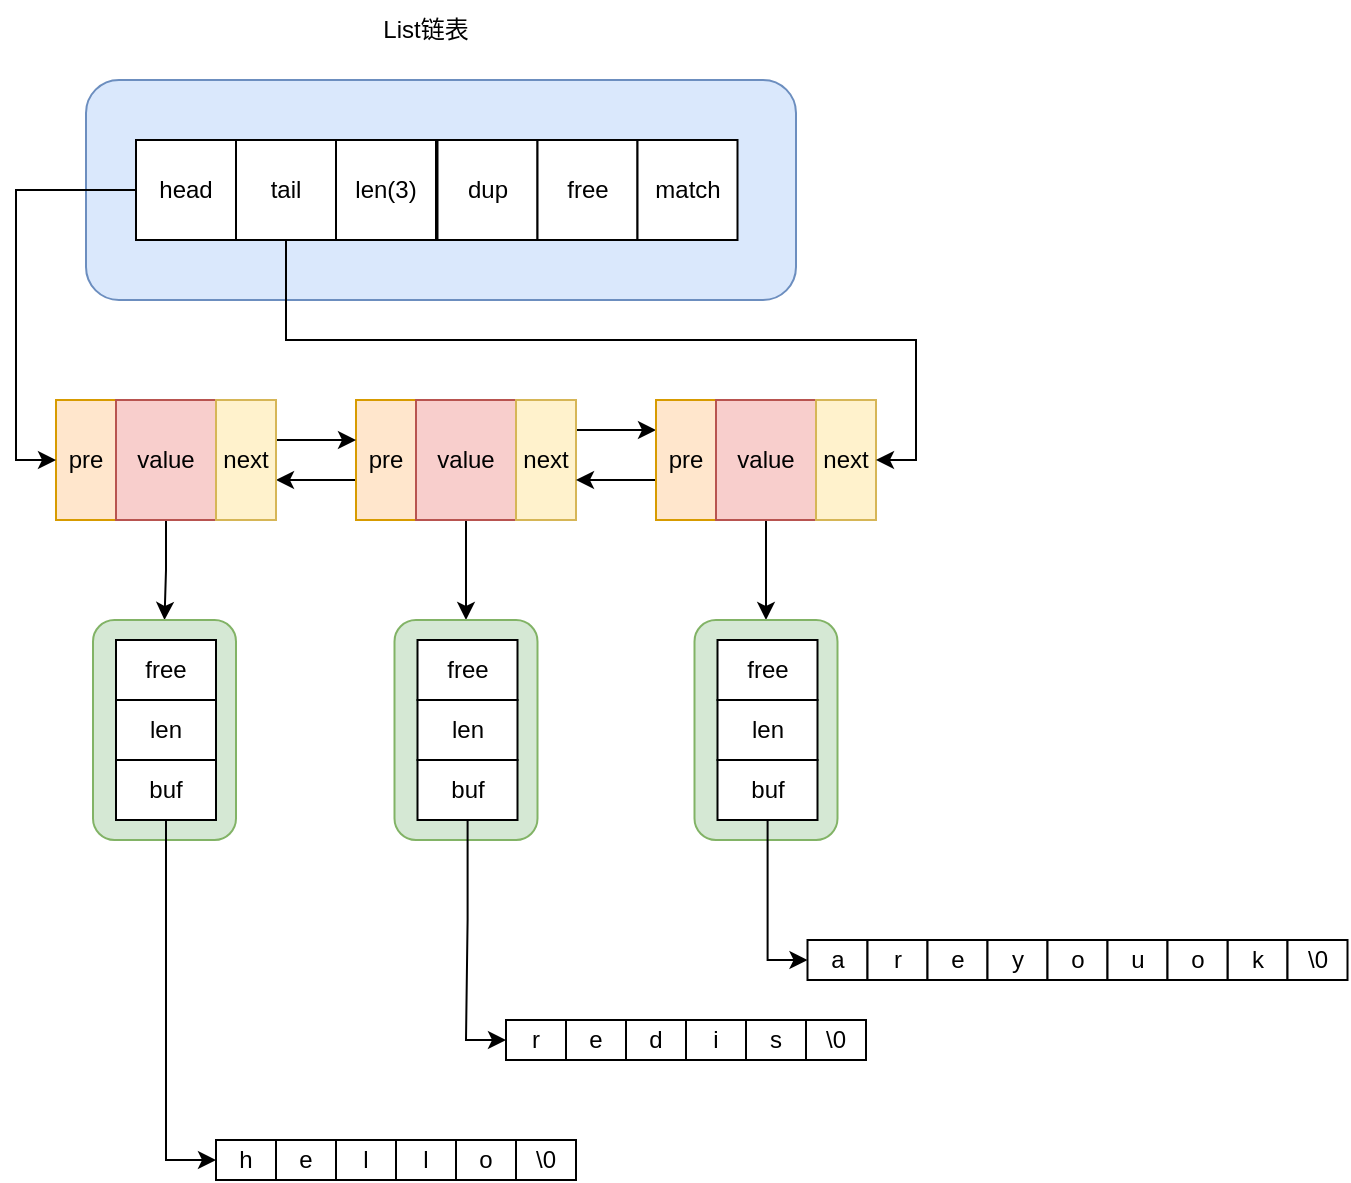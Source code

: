 <mxfile version="26.0.15">
  <diagram name="第 1 页" id="tEajQngZ7PuHsxjOIy0T">
    <mxGraphModel dx="1026" dy="650" grid="1" gridSize="10" guides="1" tooltips="1" connect="1" arrows="1" fold="1" page="1" pageScale="1" pageWidth="827" pageHeight="1169" math="0" shadow="0">
      <root>
        <mxCell id="0" />
        <mxCell id="1" parent="0" />
        <mxCell id="2VIQsZzZV8RpLs_PZSOd-15" value="" style="edgeStyle=orthogonalEdgeStyle;rounded=0;orthogonalLoop=1;jettySize=auto;html=1;" edge="1" parent="1" source="2VIQsZzZV8RpLs_PZSOd-2" target="2VIQsZzZV8RpLs_PZSOd-10">
          <mxGeometry relative="1" as="geometry">
            <Array as="points">
              <mxPoint x="290" y="370" />
              <mxPoint x="290" y="370" />
            </Array>
          </mxGeometry>
        </mxCell>
        <mxCell id="2VIQsZzZV8RpLs_PZSOd-2" value="pre" style="rounded=0;whiteSpace=wrap;html=1;fillColor=#ffe6cc;strokeColor=#d79b00;" vertex="1" parent="1">
          <mxGeometry x="310" y="330" width="30" height="60" as="geometry" />
        </mxCell>
        <mxCell id="2VIQsZzZV8RpLs_PZSOd-51" style="edgeStyle=orthogonalEdgeStyle;rounded=0;orthogonalLoop=1;jettySize=auto;html=1;entryX=0.5;entryY=0;entryDx=0;entryDy=0;" edge="1" parent="1" source="2VIQsZzZV8RpLs_PZSOd-3" target="2VIQsZzZV8RpLs_PZSOd-40">
          <mxGeometry relative="1" as="geometry" />
        </mxCell>
        <mxCell id="2VIQsZzZV8RpLs_PZSOd-3" value="value" style="rounded=0;whiteSpace=wrap;html=1;fillColor=#f8cecc;strokeColor=#b85450;" vertex="1" parent="1">
          <mxGeometry x="340" y="330" width="50" height="60" as="geometry" />
        </mxCell>
        <mxCell id="2VIQsZzZV8RpLs_PZSOd-11" style="edgeStyle=orthogonalEdgeStyle;rounded=0;orthogonalLoop=1;jettySize=auto;html=1;entryX=0;entryY=0.25;entryDx=0;entryDy=0;" edge="1" parent="1" source="2VIQsZzZV8RpLs_PZSOd-4" target="2VIQsZzZV8RpLs_PZSOd-5">
          <mxGeometry relative="1" as="geometry">
            <Array as="points">
              <mxPoint x="440" y="345" />
              <mxPoint x="440" y="345" />
            </Array>
          </mxGeometry>
        </mxCell>
        <mxCell id="2VIQsZzZV8RpLs_PZSOd-4" value="next" style="rounded=0;whiteSpace=wrap;html=1;fillColor=#fff2cc;strokeColor=#d6b656;" vertex="1" parent="1">
          <mxGeometry x="390" y="330" width="30" height="60" as="geometry" />
        </mxCell>
        <mxCell id="2VIQsZzZV8RpLs_PZSOd-12" value="" style="edgeStyle=orthogonalEdgeStyle;rounded=0;orthogonalLoop=1;jettySize=auto;html=1;" edge="1" parent="1" source="2VIQsZzZV8RpLs_PZSOd-5" target="2VIQsZzZV8RpLs_PZSOd-4">
          <mxGeometry relative="1" as="geometry">
            <Array as="points">
              <mxPoint x="450" y="370" />
              <mxPoint x="450" y="370" />
            </Array>
          </mxGeometry>
        </mxCell>
        <mxCell id="2VIQsZzZV8RpLs_PZSOd-5" value="pre" style="rounded=0;whiteSpace=wrap;html=1;fillColor=#ffe6cc;strokeColor=#d79b00;" vertex="1" parent="1">
          <mxGeometry x="460" y="330" width="30" height="60" as="geometry" />
        </mxCell>
        <mxCell id="2VIQsZzZV8RpLs_PZSOd-75" style="edgeStyle=orthogonalEdgeStyle;rounded=0;orthogonalLoop=1;jettySize=auto;html=1;entryX=0.5;entryY=0;entryDx=0;entryDy=0;" edge="1" parent="1" source="2VIQsZzZV8RpLs_PZSOd-6" target="2VIQsZzZV8RpLs_PZSOd-63">
          <mxGeometry relative="1" as="geometry" />
        </mxCell>
        <mxCell id="2VIQsZzZV8RpLs_PZSOd-6" value="value" style="rounded=0;whiteSpace=wrap;html=1;fillColor=#f8cecc;strokeColor=#b85450;" vertex="1" parent="1">
          <mxGeometry x="490" y="330" width="50" height="60" as="geometry" />
        </mxCell>
        <mxCell id="2VIQsZzZV8RpLs_PZSOd-7" value="next" style="rounded=0;whiteSpace=wrap;html=1;fillColor=#fff2cc;strokeColor=#d6b656;" vertex="1" parent="1">
          <mxGeometry x="540" y="330" width="30" height="60" as="geometry" />
        </mxCell>
        <mxCell id="2VIQsZzZV8RpLs_PZSOd-8" value="pre" style="rounded=0;whiteSpace=wrap;html=1;fillColor=#ffe6cc;strokeColor=#d79b00;" vertex="1" parent="1">
          <mxGeometry x="160" y="330" width="30" height="60" as="geometry" />
        </mxCell>
        <mxCell id="2VIQsZzZV8RpLs_PZSOd-17" value="" style="edgeStyle=orthogonalEdgeStyle;rounded=0;orthogonalLoop=1;jettySize=auto;html=1;" edge="1" parent="1" source="2VIQsZzZV8RpLs_PZSOd-9" target="2VIQsZzZV8RpLs_PZSOd-16">
          <mxGeometry relative="1" as="geometry" />
        </mxCell>
        <mxCell id="2VIQsZzZV8RpLs_PZSOd-9" value="value" style="rounded=0;whiteSpace=wrap;html=1;fillColor=#f8cecc;strokeColor=#b85450;" vertex="1" parent="1">
          <mxGeometry x="190" y="330" width="50" height="60" as="geometry" />
        </mxCell>
        <mxCell id="2VIQsZzZV8RpLs_PZSOd-14" style="edgeStyle=orthogonalEdgeStyle;rounded=0;orthogonalLoop=1;jettySize=auto;html=1;" edge="1" parent="1" source="2VIQsZzZV8RpLs_PZSOd-10">
          <mxGeometry relative="1" as="geometry">
            <mxPoint x="310" y="350" as="targetPoint" />
            <Array as="points">
              <mxPoint x="290" y="350" />
              <mxPoint x="290" y="350" />
            </Array>
          </mxGeometry>
        </mxCell>
        <mxCell id="2VIQsZzZV8RpLs_PZSOd-10" value="next" style="rounded=0;whiteSpace=wrap;html=1;fillColor=#fff2cc;strokeColor=#d6b656;" vertex="1" parent="1">
          <mxGeometry x="240" y="330" width="30" height="60" as="geometry" />
        </mxCell>
        <mxCell id="2VIQsZzZV8RpLs_PZSOd-16" value="" style="rounded=1;whiteSpace=wrap;html=1;fillColor=#d5e8d4;strokeColor=#82b366;" vertex="1" parent="1">
          <mxGeometry x="178.5" y="440" width="71.5" height="110" as="geometry" />
        </mxCell>
        <mxCell id="2VIQsZzZV8RpLs_PZSOd-18" value="free" style="rounded=0;whiteSpace=wrap;html=1;" vertex="1" parent="1">
          <mxGeometry x="190" y="450" width="50" height="30" as="geometry" />
        </mxCell>
        <mxCell id="2VIQsZzZV8RpLs_PZSOd-19" value="len" style="rounded=0;whiteSpace=wrap;html=1;" vertex="1" parent="1">
          <mxGeometry x="190" y="480" width="50" height="30" as="geometry" />
        </mxCell>
        <mxCell id="2VIQsZzZV8RpLs_PZSOd-28" style="edgeStyle=orthogonalEdgeStyle;rounded=0;orthogonalLoop=1;jettySize=auto;html=1;entryX=0;entryY=0.5;entryDx=0;entryDy=0;" edge="1" parent="1" source="2VIQsZzZV8RpLs_PZSOd-20" target="2VIQsZzZV8RpLs_PZSOd-21">
          <mxGeometry relative="1" as="geometry" />
        </mxCell>
        <mxCell id="2VIQsZzZV8RpLs_PZSOd-20" value="buf" style="rounded=0;whiteSpace=wrap;html=1;" vertex="1" parent="1">
          <mxGeometry x="190" y="510" width="50" height="30" as="geometry" />
        </mxCell>
        <mxCell id="2VIQsZzZV8RpLs_PZSOd-21" value="h" style="rounded=0;whiteSpace=wrap;html=1;" vertex="1" parent="1">
          <mxGeometry x="240" y="700" width="30" height="20" as="geometry" />
        </mxCell>
        <mxCell id="2VIQsZzZV8RpLs_PZSOd-22" value="e" style="rounded=0;whiteSpace=wrap;html=1;" vertex="1" parent="1">
          <mxGeometry x="270" y="700" width="30" height="20" as="geometry" />
        </mxCell>
        <mxCell id="2VIQsZzZV8RpLs_PZSOd-23" value="l" style="rounded=0;whiteSpace=wrap;html=1;" vertex="1" parent="1">
          <mxGeometry x="300" y="700" width="30" height="20" as="geometry" />
        </mxCell>
        <mxCell id="2VIQsZzZV8RpLs_PZSOd-24" value="l" style="rounded=0;whiteSpace=wrap;html=1;" vertex="1" parent="1">
          <mxGeometry x="330" y="700" width="30" height="20" as="geometry" />
        </mxCell>
        <mxCell id="2VIQsZzZV8RpLs_PZSOd-25" value="o" style="rounded=0;whiteSpace=wrap;html=1;" vertex="1" parent="1">
          <mxGeometry x="360" y="700" width="30" height="20" as="geometry" />
        </mxCell>
        <mxCell id="2VIQsZzZV8RpLs_PZSOd-26" value="\0" style="rounded=0;whiteSpace=wrap;html=1;" vertex="1" parent="1">
          <mxGeometry x="390" y="700" width="30" height="20" as="geometry" />
        </mxCell>
        <mxCell id="2VIQsZzZV8RpLs_PZSOd-40" value="" style="rounded=1;whiteSpace=wrap;html=1;fillColor=#d5e8d4;strokeColor=#82b366;" vertex="1" parent="1">
          <mxGeometry x="329.25" y="440" width="71.5" height="110" as="geometry" />
        </mxCell>
        <mxCell id="2VIQsZzZV8RpLs_PZSOd-41" value="free" style="rounded=0;whiteSpace=wrap;html=1;" vertex="1" parent="1">
          <mxGeometry x="340.75" y="450" width="50" height="30" as="geometry" />
        </mxCell>
        <mxCell id="2VIQsZzZV8RpLs_PZSOd-42" value="len" style="rounded=0;whiteSpace=wrap;html=1;" vertex="1" parent="1">
          <mxGeometry x="340.75" y="480" width="50" height="30" as="geometry" />
        </mxCell>
        <mxCell id="2VIQsZzZV8RpLs_PZSOd-43" style="edgeStyle=orthogonalEdgeStyle;rounded=0;orthogonalLoop=1;jettySize=auto;html=1;entryX=0;entryY=0.5;entryDx=0;entryDy=0;" edge="1" parent="1" source="2VIQsZzZV8RpLs_PZSOd-44" target="2VIQsZzZV8RpLs_PZSOd-45">
          <mxGeometry relative="1" as="geometry" />
        </mxCell>
        <mxCell id="2VIQsZzZV8RpLs_PZSOd-44" value="buf" style="rounded=0;whiteSpace=wrap;html=1;" vertex="1" parent="1">
          <mxGeometry x="340.75" y="510" width="50" height="30" as="geometry" />
        </mxCell>
        <mxCell id="2VIQsZzZV8RpLs_PZSOd-45" value="r" style="rounded=0;whiteSpace=wrap;html=1;" vertex="1" parent="1">
          <mxGeometry x="385" y="640" width="30" height="20" as="geometry" />
        </mxCell>
        <mxCell id="2VIQsZzZV8RpLs_PZSOd-46" value="e" style="rounded=0;whiteSpace=wrap;html=1;" vertex="1" parent="1">
          <mxGeometry x="415" y="640" width="30" height="20" as="geometry" />
        </mxCell>
        <mxCell id="2VIQsZzZV8RpLs_PZSOd-47" value="d" style="rounded=0;whiteSpace=wrap;html=1;" vertex="1" parent="1">
          <mxGeometry x="445" y="640" width="30" height="20" as="geometry" />
        </mxCell>
        <mxCell id="2VIQsZzZV8RpLs_PZSOd-48" value="i" style="rounded=0;whiteSpace=wrap;html=1;" vertex="1" parent="1">
          <mxGeometry x="475" y="640" width="30" height="20" as="geometry" />
        </mxCell>
        <mxCell id="2VIQsZzZV8RpLs_PZSOd-49" value="s" style="rounded=0;whiteSpace=wrap;html=1;" vertex="1" parent="1">
          <mxGeometry x="505" y="640" width="30" height="20" as="geometry" />
        </mxCell>
        <mxCell id="2VIQsZzZV8RpLs_PZSOd-50" value="\0" style="rounded=0;whiteSpace=wrap;html=1;" vertex="1" parent="1">
          <mxGeometry x="535" y="640" width="30" height="20" as="geometry" />
        </mxCell>
        <mxCell id="2VIQsZzZV8RpLs_PZSOd-63" value="" style="rounded=1;whiteSpace=wrap;html=1;fillColor=#d5e8d4;strokeColor=#82b366;" vertex="1" parent="1">
          <mxGeometry x="479.25" y="440" width="71.5" height="110" as="geometry" />
        </mxCell>
        <mxCell id="2VIQsZzZV8RpLs_PZSOd-64" value="free" style="rounded=0;whiteSpace=wrap;html=1;" vertex="1" parent="1">
          <mxGeometry x="490.75" y="450" width="50" height="30" as="geometry" />
        </mxCell>
        <mxCell id="2VIQsZzZV8RpLs_PZSOd-65" value="len" style="rounded=0;whiteSpace=wrap;html=1;" vertex="1" parent="1">
          <mxGeometry x="490.75" y="480" width="50" height="30" as="geometry" />
        </mxCell>
        <mxCell id="2VIQsZzZV8RpLs_PZSOd-66" style="edgeStyle=orthogonalEdgeStyle;rounded=0;orthogonalLoop=1;jettySize=auto;html=1;entryX=0;entryY=0.5;entryDx=0;entryDy=0;" edge="1" parent="1" source="2VIQsZzZV8RpLs_PZSOd-67" target="2VIQsZzZV8RpLs_PZSOd-68">
          <mxGeometry relative="1" as="geometry" />
        </mxCell>
        <mxCell id="2VIQsZzZV8RpLs_PZSOd-67" value="buf" style="rounded=0;whiteSpace=wrap;html=1;" vertex="1" parent="1">
          <mxGeometry x="490.75" y="510" width="50" height="30" as="geometry" />
        </mxCell>
        <mxCell id="2VIQsZzZV8RpLs_PZSOd-68" value="a" style="rounded=0;whiteSpace=wrap;html=1;" vertex="1" parent="1">
          <mxGeometry x="535.75" y="600" width="30" height="20" as="geometry" />
        </mxCell>
        <mxCell id="2VIQsZzZV8RpLs_PZSOd-69" value="r" style="rounded=0;whiteSpace=wrap;html=1;" vertex="1" parent="1">
          <mxGeometry x="565.75" y="600" width="30" height="20" as="geometry" />
        </mxCell>
        <mxCell id="2VIQsZzZV8RpLs_PZSOd-70" value="e" style="rounded=0;whiteSpace=wrap;html=1;" vertex="1" parent="1">
          <mxGeometry x="595.75" y="600" width="30" height="20" as="geometry" />
        </mxCell>
        <mxCell id="2VIQsZzZV8RpLs_PZSOd-71" value="y" style="rounded=0;whiteSpace=wrap;html=1;" vertex="1" parent="1">
          <mxGeometry x="625.75" y="600" width="30" height="20" as="geometry" />
        </mxCell>
        <mxCell id="2VIQsZzZV8RpLs_PZSOd-72" value="o" style="rounded=0;whiteSpace=wrap;html=1;" vertex="1" parent="1">
          <mxGeometry x="655.75" y="600" width="30" height="20" as="geometry" />
        </mxCell>
        <mxCell id="2VIQsZzZV8RpLs_PZSOd-73" value="u" style="rounded=0;whiteSpace=wrap;html=1;" vertex="1" parent="1">
          <mxGeometry x="685.75" y="600" width="30" height="20" as="geometry" />
        </mxCell>
        <mxCell id="2VIQsZzZV8RpLs_PZSOd-76" value="k" style="rounded=0;whiteSpace=wrap;html=1;" vertex="1" parent="1">
          <mxGeometry x="745.75" y="600" width="30" height="20" as="geometry" />
        </mxCell>
        <mxCell id="2VIQsZzZV8RpLs_PZSOd-77" value="o" style="rounded=0;whiteSpace=wrap;html=1;" vertex="1" parent="1">
          <mxGeometry x="715.75" y="600" width="30" height="20" as="geometry" />
        </mxCell>
        <mxCell id="2VIQsZzZV8RpLs_PZSOd-78" value="\0" style="rounded=0;whiteSpace=wrap;html=1;" vertex="1" parent="1">
          <mxGeometry x="775.75" y="600" width="30" height="20" as="geometry" />
        </mxCell>
        <mxCell id="2VIQsZzZV8RpLs_PZSOd-79" value="" style="rounded=1;whiteSpace=wrap;html=1;fillColor=#dae8fc;strokeColor=#6c8ebf;" vertex="1" parent="1">
          <mxGeometry x="175" y="170" width="355" height="110" as="geometry" />
        </mxCell>
        <mxCell id="2VIQsZzZV8RpLs_PZSOd-81" style="edgeStyle=orthogonalEdgeStyle;rounded=0;orthogonalLoop=1;jettySize=auto;html=1;entryX=0;entryY=0.5;entryDx=0;entryDy=0;" edge="1" parent="1" source="2VIQsZzZV8RpLs_PZSOd-80" target="2VIQsZzZV8RpLs_PZSOd-8">
          <mxGeometry relative="1" as="geometry" />
        </mxCell>
        <mxCell id="2VIQsZzZV8RpLs_PZSOd-80" value="head" style="rounded=0;whiteSpace=wrap;html=1;" vertex="1" parent="1">
          <mxGeometry x="200" y="200" width="50" height="50" as="geometry" />
        </mxCell>
        <mxCell id="2VIQsZzZV8RpLs_PZSOd-87" style="edgeStyle=orthogonalEdgeStyle;rounded=0;orthogonalLoop=1;jettySize=auto;html=1;entryX=1;entryY=0.5;entryDx=0;entryDy=0;" edge="1" parent="1" source="2VIQsZzZV8RpLs_PZSOd-82" target="2VIQsZzZV8RpLs_PZSOd-7">
          <mxGeometry relative="1" as="geometry">
            <Array as="points">
              <mxPoint x="275" y="300" />
              <mxPoint x="590" y="300" />
              <mxPoint x="590" y="360" />
            </Array>
          </mxGeometry>
        </mxCell>
        <mxCell id="2VIQsZzZV8RpLs_PZSOd-82" value="tail" style="rounded=0;whiteSpace=wrap;html=1;" vertex="1" parent="1">
          <mxGeometry x="250" y="200" width="50" height="50" as="geometry" />
        </mxCell>
        <mxCell id="2VIQsZzZV8RpLs_PZSOd-84" value="len(3)" style="rounded=0;whiteSpace=wrap;html=1;" vertex="1" parent="1">
          <mxGeometry x="300" y="200" width="50" height="50" as="geometry" />
        </mxCell>
        <mxCell id="2VIQsZzZV8RpLs_PZSOd-85" value="dup" style="rounded=0;whiteSpace=wrap;html=1;" vertex="1" parent="1">
          <mxGeometry x="350.75" y="200" width="50" height="50" as="geometry" />
        </mxCell>
        <mxCell id="2VIQsZzZV8RpLs_PZSOd-86" value="free" style="rounded=0;whiteSpace=wrap;html=1;" vertex="1" parent="1">
          <mxGeometry x="400.75" y="200" width="50" height="50" as="geometry" />
        </mxCell>
        <mxCell id="2VIQsZzZV8RpLs_PZSOd-88" value="match" style="rounded=0;whiteSpace=wrap;html=1;" vertex="1" parent="1">
          <mxGeometry x="450.75" y="200" width="50" height="50" as="geometry" />
        </mxCell>
        <mxCell id="2VIQsZzZV8RpLs_PZSOd-89" value="List链表" style="text;html=1;align=center;verticalAlign=middle;whiteSpace=wrap;rounded=0;" vertex="1" parent="1">
          <mxGeometry x="315" y="130" width="60" height="30" as="geometry" />
        </mxCell>
      </root>
    </mxGraphModel>
  </diagram>
</mxfile>
